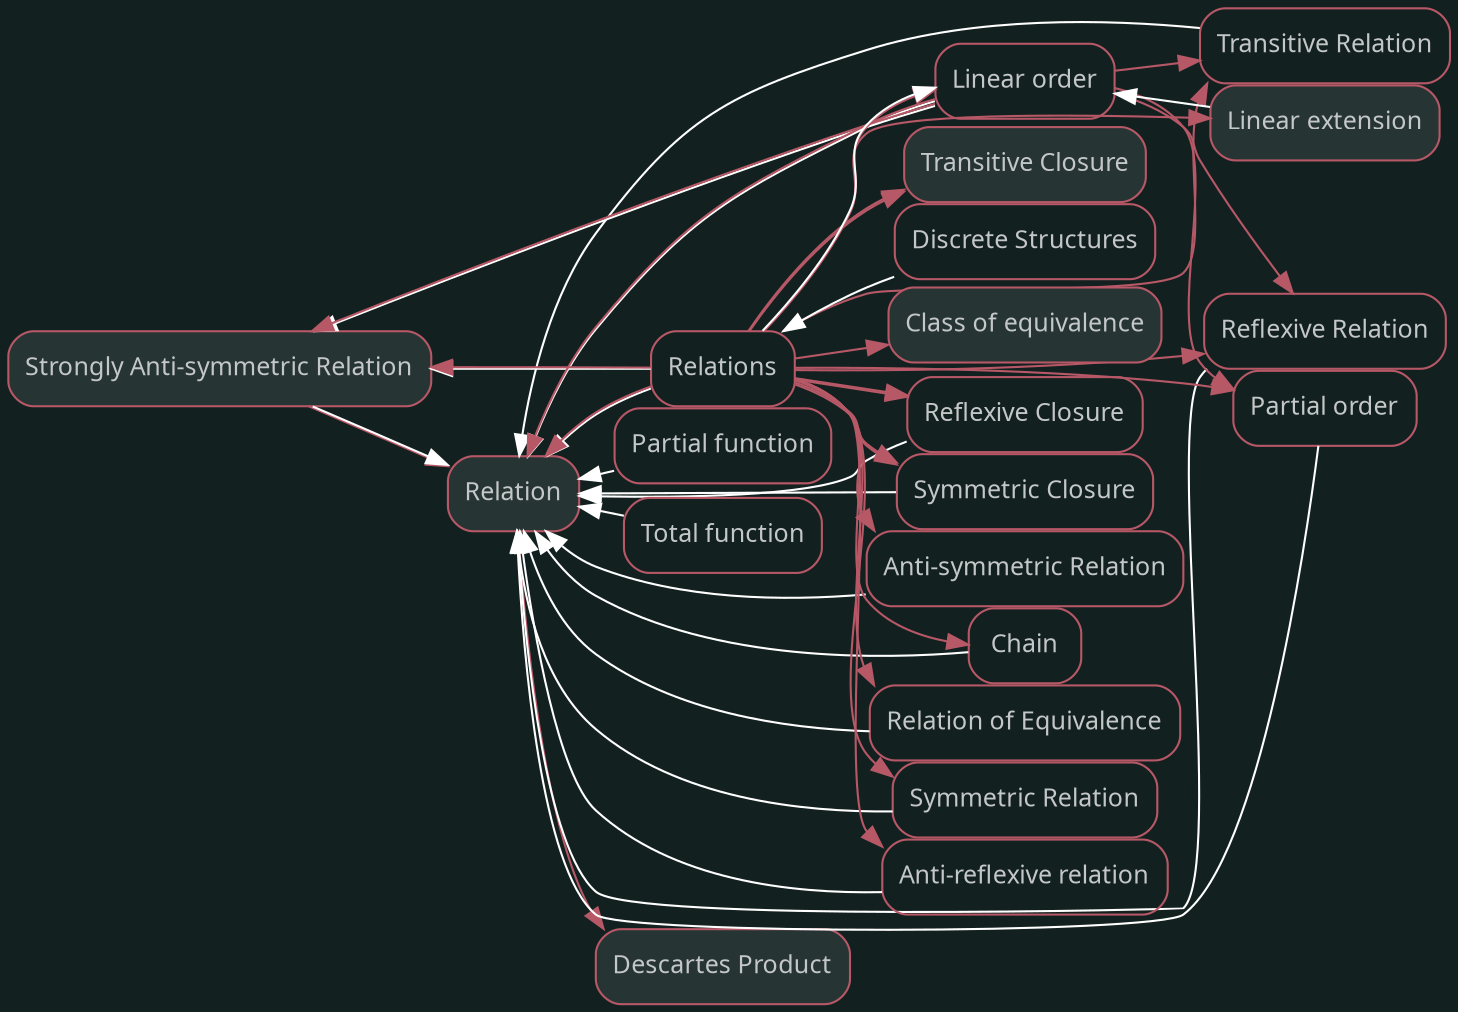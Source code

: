 digraph "Strongly Anti-symmetric Relation" {graph [nodesep=0,ranksep=0,rankdir="LR",bgcolor="#132020"];node [shape="rectangle",style="rounded,filled",fontname="sans",fontsize="12px",labelfontname="sans",color="#b75867",fillcolor="#273434",fontcolor="#c4c7c7"];"Strongly Anti-symmetric Relation" [label="Strongly Anti-symmetric Relation",tooltip="Strongly Anti-symmetric Relation",URL="../Strongly Anti-symmetric Relation.html",target="_parent"];"Relation" [label="Relation",tooltip="Relation",URL="../Relation.html",target="_parent"];subgraph "Forward Strongly Anti-symmetric Relation" {edge [color="#b75867"];"Strongly Anti-symmetric Relation" -> "Relation";}
node [shape="rectangle",style="rounded",fontname="sans",fontsize="12px",labelfontname="sans",color="#b75867",fillcolor="#FFFFFF",fontcolor="#c4c7c7"];"Relations" [label="Relations",tooltip="Relations",URL="../Relations.html",target="_parent"];"Linear order" [label="Linear order",tooltip="Linear order",URL="../Linear order.html",target="_parent"];subgraph "Backward Strongly Anti-symmetric Relation" {edge [dir="back",color="#FFFFFF"];"Strongly Anti-symmetric Relation" -> "Relations";"Strongly Anti-symmetric Relation" -> "Linear order";}node [shape="rectangle",style="rounded,filled",fontname="sans",fontsize="12px",labelfontname="sans",color="#b75867",fillcolor="#273434",fontcolor="#c4c7c7"];"Relation" [label="Relation",tooltip="Relation",URL="../Relation.html",target="_parent"];"Descartes Product" [label="Descartes Product",tooltip="Descartes Product",URL="../Descartes Product.html",target="_parent"];subgraph "Forward Relation" {edge [color="#b75867"];"Relation" -> "Descartes Product";}
node [shape="rectangle",style="rounded",fontname="sans",fontsize="12px",labelfontname="sans",color="#b75867",fillcolor="#FFFFFF",fontcolor="#c4c7c7"];"Anti-symmetric Relation" [label="Anti-symmetric Relation",tooltip="Anti-symmetric Relation",URL="../Anti-symmetric Relation.html",target="_parent"];"Chain" [label="Chain",tooltip="Chain",URL="../Chain.html",target="_parent"];"Reflexive Closure" [label="Reflexive Closure",tooltip="Reflexive Closure",URL="../Reflexive Closure.html",target="_parent"];"Symmetric Closure" [label="Symmetric Closure",tooltip="Symmetric Closure",URL="../Symmetric Closure.html",target="_parent"];"Relation of Equivalence" [label="Relation of Equivalence",tooltip="Relation of Equivalence",URL="../Relation of Equivalence.html",target="_parent"];"Symmetric Relation" [label="Symmetric Relation",tooltip="Symmetric Relation",URL="../Symmetric Relation.html",target="_parent"];"Partial function" [label="Partial function",tooltip="Partial function",URL="../Partial function.html",target="_parent"];"Relations" [label="Relations",tooltip="Relations",URL="../Relations.html",target="_parent"];"Linear order" [label="Linear order",tooltip="Linear order",URL="../Linear order.html",target="_parent"];"Total function" [label="Total function",tooltip="Total function",URL="../Total function.html",target="_parent"];"Transitive Relation" [label="Transitive Relation",tooltip="Transitive Relation",URL="../Transitive Relation.html",target="_parent"];"Reflexive Relation" [label="Reflexive Relation",tooltip="Reflexive Relation",URL="../Reflexive Relation.html",target="_parent"];"Anti-reflexive relation" [label="Anti-reflexive relation",tooltip="Anti-reflexive relation",URL="../Anti-reflexive relation.html",target="_parent"];"Strongly Anti-symmetric Relation" [label="Strongly Anti-symmetric Relation",tooltip="Strongly Anti-symmetric Relation",URL="../Strongly Anti-symmetric Relation.html",target="_parent"];"Partial order" [label="Partial order",tooltip="Partial order",URL="../Partial order.html",target="_parent"];subgraph "Backward Relation" {edge [dir="back",color="#FFFFFF"];"Relation" -> "Anti-symmetric Relation";"Relation" -> "Chain";"Relation" -> "Reflexive Closure";"Relation" -> "Symmetric Closure";"Relation" -> "Relation of Equivalence";"Relation" -> "Symmetric Relation";"Relation" -> "Partial function";"Relation" -> "Relations";"Relation" -> "Linear order";"Relation" -> "Total function";"Relation" -> "Transitive Relation";"Relation" -> "Reflexive Relation";"Relation" -> "Anti-reflexive relation";"Relation" -> "Strongly Anti-symmetric Relation";"Relation" -> "Partial order";}node [shape="rectangle",style="rounded,filled",fontname="sans",fontsize="12px",labelfontname="sans",color="#b75867",fillcolor="#273434",fontcolor="#c4c7c7"];"Relations" [label="Relations",tooltip="Relations",URL="../Relations.html",target="_parent"];"Chain" [label="Chain",tooltip="Chain",URL="../Chain.html",target="_parent"];"Linear extension" [label="Linear extension",tooltip="Linear extension",URL="../Linear extension.html",target="_parent"];"Linear order" [label="Linear order",tooltip="Linear order",URL="../Linear order.html",target="_parent"];"Partial order" [label="Partial order",tooltip="Partial order",URL="../Partial order.html",target="_parent"];"Class of equivalence" [label="Class of equivalence",tooltip="Class of equivalence",URL="../Class of equivalence.html",target="_parent"];"Relation of Equivalence" [label="Relation of Equivalence",tooltip="Relation of Equivalence",URL="../Relation of Equivalence.html",target="_parent"];"Transitive Closure" [label="Transitive Closure",tooltip="Transitive Closure",URL="../Transitive Closure.html",target="_parent"];"Symmetric Closure" [label="Symmetric Closure",tooltip="Symmetric Closure",URL="../Symmetric Closure.html",target="_parent"];"Reflexive Closure" [label="Reflexive Closure",tooltip="Reflexive Closure",URL="../Reflexive Closure.html",target="_parent"];"Transitive Relation" [label="Transitive Relation",tooltip="Transitive Relation",URL="../Transitive Relation.html",target="_parent"];"Strongly Anti-symmetric Relation" [label="Strongly Anti-symmetric Relation",tooltip="Strongly Anti-symmetric Relation",URL="../Strongly Anti-symmetric Relation.html",target="_parent"];"Anti-symmetric Relation" [label="Anti-symmetric Relation",tooltip="Anti-symmetric Relation",URL="../Anti-symmetric Relation.html",target="_parent"];"Symmetric Relation" [label="Symmetric Relation",tooltip="Symmetric Relation",URL="../Symmetric Relation.html",target="_parent"];"Anti-reflexive relation" [label="Anti-reflexive relation",tooltip="Anti-reflexive relation",URL="../Anti-reflexive relation.html",target="_parent"];"Reflexive Relation" [label="Reflexive Relation",tooltip="Reflexive Relation",URL="../Reflexive Relation.html",target="_parent"];"Relation" [label="Relation",tooltip="Relation",URL="../Relation.html",target="_parent"];subgraph "Forward Relations" {edge [color="#b75867"];"Relations" -> "Chain";"Relations" -> "Linear extension";"Relations" -> "Linear order";"Relations" -> "Partial order";"Relations" -> "Class of equivalence";"Relations" -> "Relation of Equivalence";"Relations" -> "Transitive Closure";"Relations" -> "Symmetric Closure";"Relations" -> "Reflexive Closure";"Relations" -> "Symmetric Closure";"Relations" -> "Transitive Closure";"Relations" -> "Reflexive Closure";"Relations" -> "Transitive Relation";"Relations" -> "Strongly Anti-symmetric Relation";"Relations" -> "Anti-symmetric Relation";"Relations" -> "Symmetric Relation";"Relations" -> "Anti-reflexive relation";"Relations" -> "Reflexive Relation";"Relations" -> "Relation";}
node [shape="rectangle",style="rounded",fontname="sans",fontsize="12px",labelfontname="sans",color="#b75867",fillcolor="#FFFFFF",fontcolor="#c4c7c7"];"Discrete Structures" [label="Discrete Structures",tooltip="Discrete Structures",URL="../Discrete Structures.html",target="_parent"];subgraph "Backward Relations" {edge [dir="back",color="#FFFFFF"];"Relations" -> "Discrete Structures";}node [shape="rectangle",style="rounded,filled",fontname="sans",fontsize="12px",labelfontname="sans",color="#b75867",fillcolor="#273434",fontcolor="#c4c7c7"];"Linear order" [label="Linear order",tooltip="Linear order",URL="../Linear order.html",target="_parent"];"Partial order" [label="Partial order",tooltip="Partial order",URL="../Partial order.html",target="_parent"];"Transitive Relation" [label="Transitive Relation",tooltip="Transitive Relation",URL="../Transitive Relation.html",target="_parent"];"Strongly Anti-symmetric Relation" [label="Strongly Anti-symmetric Relation",tooltip="Strongly Anti-symmetric Relation",URL="../Strongly Anti-symmetric Relation.html",target="_parent"];"Reflexive Relation" [label="Reflexive Relation",tooltip="Reflexive Relation",URL="../Reflexive Relation.html",target="_parent"];"Relation" [label="Relation",tooltip="Relation",URL="../Relation.html",target="_parent"];subgraph "Forward Linear order" {edge [color="#b75867"];"Linear order" -> "Partial order";"Linear order" -> "Transitive Relation";"Linear order" -> "Strongly Anti-symmetric Relation";"Linear order" -> "Reflexive Relation";"Linear order" -> "Relation";}
node [shape="rectangle",style="rounded",fontname="sans",fontsize="12px",labelfontname="sans",color="#b75867",fillcolor="#FFFFFF",fontcolor="#c4c7c7"];"Linear extension" [label="Linear extension",tooltip="Linear extension",URL="../Linear extension.html",target="_parent"];"Relations" [label="Relations",tooltip="Relations",URL="../Relations.html",target="_parent"];subgraph "Backward Linear order" {edge [dir="back",color="#FFFFFF"];"Linear order" -> "Linear extension";"Linear order" -> "Relations";}}
